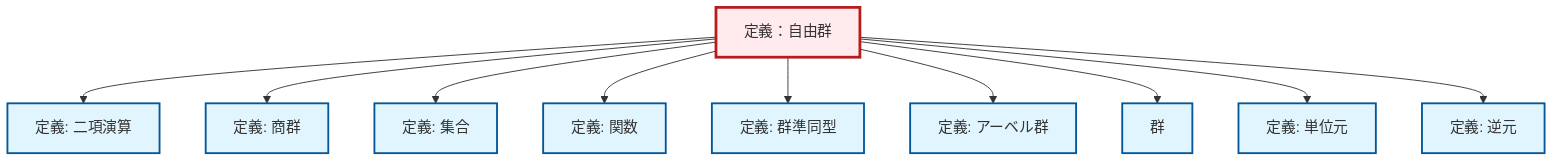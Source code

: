 graph TD
    classDef definition fill:#e1f5fe,stroke:#01579b,stroke-width:2px
    classDef theorem fill:#f3e5f5,stroke:#4a148c,stroke-width:2px
    classDef axiom fill:#fff3e0,stroke:#e65100,stroke-width:2px
    classDef example fill:#e8f5e9,stroke:#1b5e20,stroke-width:2px
    classDef current fill:#ffebee,stroke:#b71c1c,stroke-width:3px
    def-group["群"]:::definition
    def-function["定義: 関数"]:::definition
    def-homomorphism["定義: 群準同型"]:::definition
    def-abelian-group["定義: アーベル群"]:::definition
    def-set["定義: 集合"]:::definition
    def-identity-element["定義: 単位元"]:::definition
    def-quotient-group["定義: 商群"]:::definition
    def-free-group["定義：自由群"]:::definition
    def-inverse-element["定義: 逆元"]:::definition
    def-binary-operation["定義: 二項演算"]:::definition
    def-free-group --> def-binary-operation
    def-free-group --> def-quotient-group
    def-free-group --> def-set
    def-free-group --> def-function
    def-free-group --> def-homomorphism
    def-free-group --> def-abelian-group
    def-free-group --> def-group
    def-free-group --> def-identity-element
    def-free-group --> def-inverse-element
    class def-free-group current